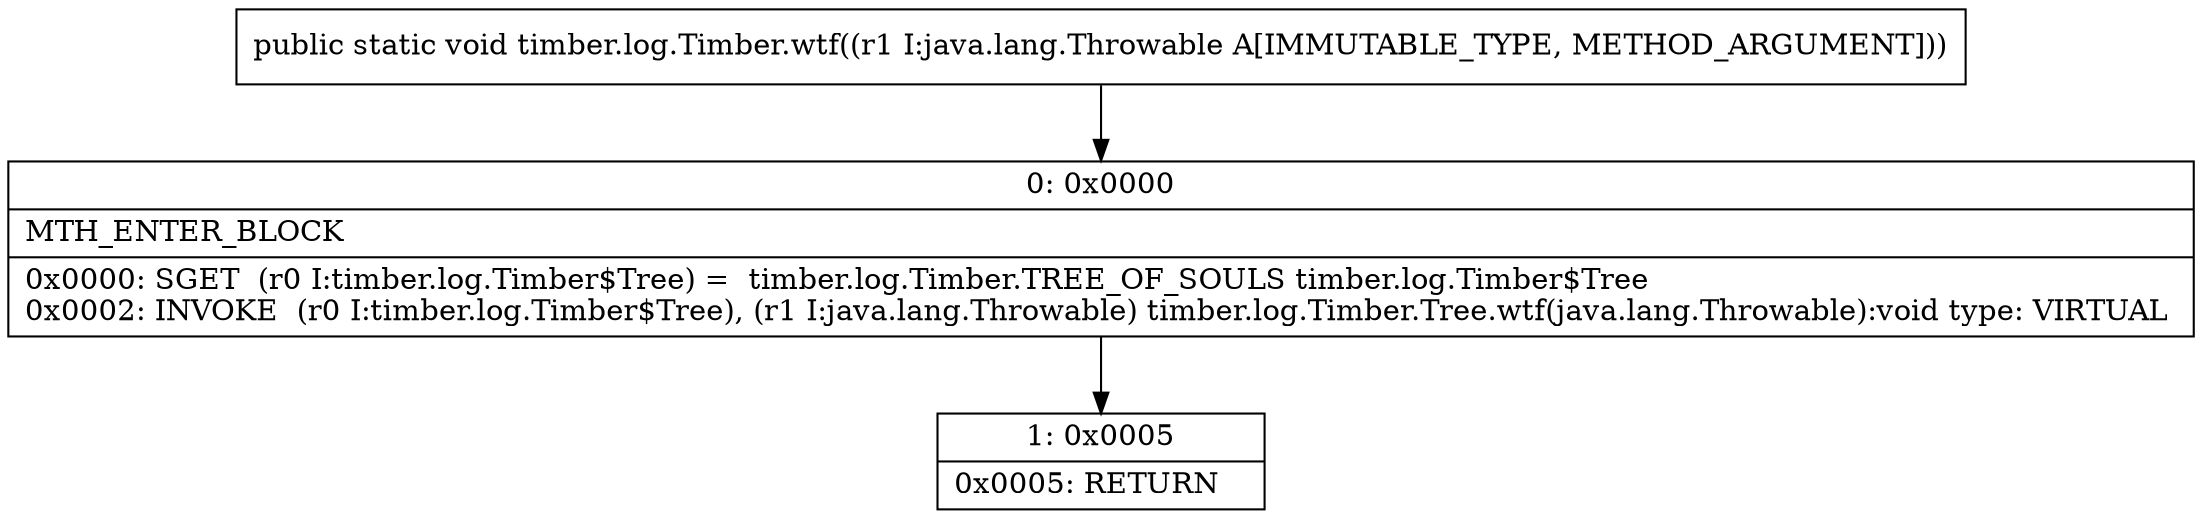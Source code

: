 digraph "CFG fortimber.log.Timber.wtf(Ljava\/lang\/Throwable;)V" {
Node_0 [shape=record,label="{0\:\ 0x0000|MTH_ENTER_BLOCK\l|0x0000: SGET  (r0 I:timber.log.Timber$Tree) =  timber.log.Timber.TREE_OF_SOULS timber.log.Timber$Tree \l0x0002: INVOKE  (r0 I:timber.log.Timber$Tree), (r1 I:java.lang.Throwable) timber.log.Timber.Tree.wtf(java.lang.Throwable):void type: VIRTUAL \l}"];
Node_1 [shape=record,label="{1\:\ 0x0005|0x0005: RETURN   \l}"];
MethodNode[shape=record,label="{public static void timber.log.Timber.wtf((r1 I:java.lang.Throwable A[IMMUTABLE_TYPE, METHOD_ARGUMENT])) }"];
MethodNode -> Node_0;
Node_0 -> Node_1;
}

